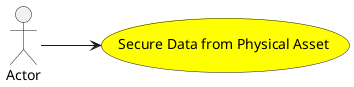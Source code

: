 @startuml


left to right direction

usecase "Secure Data from Physical Asset" as SecureDatafromPhysicalAsset #yellow

Actor "Actor" as Actor

Actor --> SecureDatafromPhysicalAsset











@enduml

